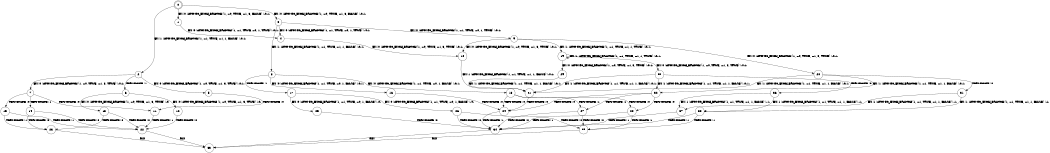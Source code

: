 digraph BCG {
size = "7, 10.5";
center = TRUE;
node [shape = circle];
0 [peripheries = 2];
0 -> 1 [label = "EX !0 !ATOMIC_EXCH_BRANCH (1, +0, TRUE, +1, 3, FALSE) !:0:1:"];
0 -> 2 [label = "EX !1 !ATOMIC_EXCH_BRANCH (1, +1, TRUE, +1, 1, FALSE) !:0:1:"];
0 -> 3 [label = "EX !0 !ATOMIC_EXCH_BRANCH (1, +0, TRUE, +1, 3, FALSE) !:0:1:"];
1 -> 4 [label = "EX !0 !ATOMIC_EXCH_BRANCH (1, +1, TRUE, +0, 1, TRUE) !:0:1:"];
2 -> 5 [label = "EX !0 !ATOMIC_EXCH_BRANCH (1, +0, TRUE, +1, 3, TRUE) !:0:1:"];
2 -> 6 [label = "TERMINATE !1"];
2 -> 7 [label = "EX !0 !ATOMIC_EXCH_BRANCH (1, +0, TRUE, +1, 3, TRUE) !:0:1:"];
3 -> 4 [label = "EX !0 !ATOMIC_EXCH_BRANCH (1, +1, TRUE, +0, 1, TRUE) !:0:1:"];
3 -> 8 [label = "EX !1 !ATOMIC_EXCH_BRANCH (1, +1, TRUE, +1, 1, FALSE) !:0:1:"];
3 -> 9 [label = "EX !0 !ATOMIC_EXCH_BRANCH (1, +1, TRUE, +0, 1, TRUE) !:0:1:"];
4 -> 10 [label = "EX !0 !ATOMIC_EXCH_BRANCH (1, +0, TRUE, +1, 3, TRUE) !:0:1:"];
5 -> 11 [label = "TERMINATE !0"];
6 -> 12 [label = "EX !0 !ATOMIC_EXCH_BRANCH (1, +0, TRUE, +1, 3, TRUE) !:0:"];
6 -> 13 [label = "EX !0 !ATOMIC_EXCH_BRANCH (1, +0, TRUE, +1, 3, TRUE) !:0:"];
7 -> 11 [label = "TERMINATE !0"];
7 -> 14 [label = "TERMINATE !1"];
7 -> 15 [label = "TERMINATE !0"];
8 -> 16 [label = "EX !0 !ATOMIC_EXCH_BRANCH (1, +1, TRUE, +0, 1, FALSE) !:0:1:"];
8 -> 17 [label = "TERMINATE !1"];
8 -> 18 [label = "EX !0 !ATOMIC_EXCH_BRANCH (1, +1, TRUE, +0, 1, FALSE) !:0:1:"];
9 -> 10 [label = "EX !0 !ATOMIC_EXCH_BRANCH (1, +0, TRUE, +1, 3, TRUE) !:0:1:"];
9 -> 19 [label = "EX !1 !ATOMIC_EXCH_BRANCH (1, +1, TRUE, +1, 1, TRUE) !:0:1:"];
9 -> 20 [label = "EX !0 !ATOMIC_EXCH_BRANCH (1, +0, TRUE, +1, 3, TRUE) !:0:1:"];
10 -> 21 [label = "EX !1 !ATOMIC_EXCH_BRANCH (1, +1, TRUE, +1, 1, FALSE) !:0:1:"];
11 -> 22 [label = "TERMINATE !1"];
12 -> 22 [label = "TERMINATE !0"];
13 -> 22 [label = "TERMINATE !0"];
13 -> 23 [label = "TERMINATE !0"];
14 -> 22 [label = "TERMINATE !0"];
14 -> 23 [label = "TERMINATE !0"];
15 -> 22 [label = "TERMINATE !1"];
15 -> 23 [label = "TERMINATE !1"];
16 -> 24 [label = "TERMINATE !0"];
17 -> 25 [label = "EX !0 !ATOMIC_EXCH_BRANCH (1, +1, TRUE, +0, 1, FALSE) !:0:"];
17 -> 26 [label = "EX !0 !ATOMIC_EXCH_BRANCH (1, +1, TRUE, +0, 1, FALSE) !:0:"];
18 -> 24 [label = "TERMINATE !0"];
18 -> 27 [label = "TERMINATE !1"];
18 -> 28 [label = "TERMINATE !0"];
19 -> 29 [label = "EX !0 !ATOMIC_EXCH_BRANCH (1, +0, TRUE, +1, 3, TRUE) !:0:1:"];
19 -> 19 [label = "EX !1 !ATOMIC_EXCH_BRANCH (1, +1, TRUE, +1, 1, TRUE) !:0:1:"];
19 -> 30 [label = "EX !0 !ATOMIC_EXCH_BRANCH (1, +0, TRUE, +1, 3, TRUE) !:0:1:"];
20 -> 21 [label = "EX !1 !ATOMIC_EXCH_BRANCH (1, +1, TRUE, +1, 1, FALSE) !:0:1:"];
20 -> 31 [label = "TERMINATE !0"];
20 -> 32 [label = "EX !1 !ATOMIC_EXCH_BRANCH (1, +1, TRUE, +1, 1, FALSE) !:0:1:"];
21 -> 24 [label = "TERMINATE !0"];
22 -> 33 [label = "exit"];
23 -> 33 [label = "exit"];
24 -> 34 [label = "TERMINATE !1"];
25 -> 34 [label = "TERMINATE !0"];
26 -> 34 [label = "TERMINATE !0"];
26 -> 35 [label = "TERMINATE !0"];
27 -> 34 [label = "TERMINATE !0"];
27 -> 35 [label = "TERMINATE !0"];
28 -> 34 [label = "TERMINATE !1"];
28 -> 35 [label = "TERMINATE !1"];
29 -> 21 [label = "EX !1 !ATOMIC_EXCH_BRANCH (1, +1, TRUE, +1, 1, FALSE) !:0:1:"];
30 -> 21 [label = "EX !1 !ATOMIC_EXCH_BRANCH (1, +1, TRUE, +1, 1, FALSE) !:0:1:"];
30 -> 36 [label = "TERMINATE !0"];
30 -> 32 [label = "EX !1 !ATOMIC_EXCH_BRANCH (1, +1, TRUE, +1, 1, FALSE) !:0:1:"];
31 -> 37 [label = "EX !1 !ATOMIC_EXCH_BRANCH (1, +1, TRUE, +1, 1, FALSE) !:1:"];
31 -> 38 [label = "EX !1 !ATOMIC_EXCH_BRANCH (1, +1, TRUE, +1, 1, FALSE) !:1:"];
32 -> 24 [label = "TERMINATE !0"];
32 -> 27 [label = "TERMINATE !1"];
32 -> 28 [label = "TERMINATE !0"];
34 -> 33 [label = "exit"];
35 -> 33 [label = "exit"];
36 -> 37 [label = "EX !1 !ATOMIC_EXCH_BRANCH (1, +1, TRUE, +1, 1, FALSE) !:1:"];
36 -> 38 [label = "EX !1 !ATOMIC_EXCH_BRANCH (1, +1, TRUE, +1, 1, FALSE) !:1:"];
37 -> 34 [label = "TERMINATE !1"];
38 -> 34 [label = "TERMINATE !1"];
38 -> 35 [label = "TERMINATE !1"];
}
